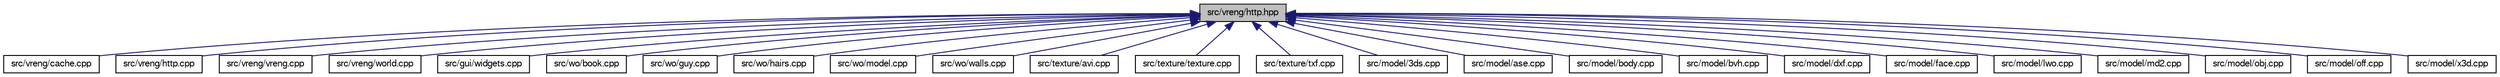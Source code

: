 digraph "src/vreng/http.hpp"
{
 // LATEX_PDF_SIZE
  bgcolor="transparent";
  edge [fontname="FreeSans",fontsize="10",labelfontname="FreeSans",labelfontsize="10"];
  node [fontname="FreeSans",fontsize="10",shape=record];
  Node1 [label="src/vreng/http.hpp",height=0.2,width=0.4,color="black", fillcolor="grey75", style="filled", fontcolor="black",tooltip=" "];
  Node1 -> Node2 [dir="back",color="midnightblue",fontsize="10",style="solid",fontname="FreeSans"];
  Node2 [label="src/vreng/cache.cpp",height=0.2,width=0.4,color="black",URL="$a00002.html",tooltip=" "];
  Node1 -> Node3 [dir="back",color="midnightblue",fontsize="10",style="solid",fontname="FreeSans"];
  Node3 [label="src/vreng/http.cpp",height=0.2,width=0.4,color="black",URL="$a00035.html",tooltip=" "];
  Node1 -> Node4 [dir="back",color="midnightblue",fontsize="10",style="solid",fontname="FreeSans"];
  Node4 [label="src/vreng/vreng.cpp",height=0.2,width=0.4,color="black",URL="$a00140.html",tooltip=" "];
  Node1 -> Node5 [dir="back",color="midnightblue",fontsize="10",style="solid",fontname="FreeSans"];
  Node5 [label="src/vreng/world.cpp",height=0.2,width=0.4,color="black",URL="$a00146.html",tooltip=" "];
  Node1 -> Node6 [dir="back",color="midnightblue",fontsize="10",style="solid",fontname="FreeSans"];
  Node6 [label="src/gui/widgets.cpp",height=0.2,width=0.4,color="black",URL="$a00260.html",tooltip=" "];
  Node1 -> Node7 [dir="back",color="midnightblue",fontsize="10",style="solid",fontname="FreeSans"];
  Node7 [label="src/wo/book.cpp",height=0.2,width=0.4,color="black",URL="$a00320.html",tooltip=" "];
  Node1 -> Node8 [dir="back",color="midnightblue",fontsize="10",style="solid",fontname="FreeSans"];
  Node8 [label="src/wo/guy.cpp",height=0.2,width=0.4,color="black",URL="$a00509.html",tooltip=" "];
  Node1 -> Node9 [dir="back",color="midnightblue",fontsize="10",style="solid",fontname="FreeSans"];
  Node9 [label="src/wo/hairs.cpp",height=0.2,width=0.4,color="black",URL="$a00515.html",tooltip=" "];
  Node1 -> Node10 [dir="back",color="midnightblue",fontsize="10",style="solid",fontname="FreeSans"];
  Node10 [label="src/wo/model.cpp",height=0.2,width=0.4,color="black",URL="$a00587.html",tooltip=" "];
  Node1 -> Node11 [dir="back",color="midnightblue",fontsize="10",style="solid",fontname="FreeSans"];
  Node11 [label="src/wo/walls.cpp",height=0.2,width=0.4,color="black",URL="$a00821.html",tooltip=" "];
  Node1 -> Node12 [dir="back",color="midnightblue",fontsize="10",style="solid",fontname="FreeSans"];
  Node12 [label="src/texture/avi.cpp",height=0.2,width=0.4,color="black",URL="$a01019.html",tooltip=" "];
  Node1 -> Node13 [dir="back",color="midnightblue",fontsize="10",style="solid",fontname="FreeSans"];
  Node13 [label="src/texture/texture.cpp",height=0.2,width=0.4,color="black",URL="$a01067.html",tooltip=" "];
  Node1 -> Node14 [dir="back",color="midnightblue",fontsize="10",style="solid",fontname="FreeSans"];
  Node14 [label="src/texture/txf.cpp",height=0.2,width=0.4,color="black",URL="$a01079.html",tooltip=" "];
  Node1 -> Node15 [dir="back",color="midnightblue",fontsize="10",style="solid",fontname="FreeSans"];
  Node15 [label="src/model/3ds.cpp",height=0.2,width=0.4,color="black",URL="$a01091.html",tooltip=" "];
  Node1 -> Node16 [dir="back",color="midnightblue",fontsize="10",style="solid",fontname="FreeSans"];
  Node16 [label="src/model/ase.cpp",height=0.2,width=0.4,color="black",URL="$a01097.html",tooltip=" "];
  Node1 -> Node17 [dir="back",color="midnightblue",fontsize="10",style="solid",fontname="FreeSans"];
  Node17 [label="src/model/body.cpp",height=0.2,width=0.4,color="black",URL="$a01109.html",tooltip=" "];
  Node1 -> Node18 [dir="back",color="midnightblue",fontsize="10",style="solid",fontname="FreeSans"];
  Node18 [label="src/model/bvh.cpp",height=0.2,width=0.4,color="black",URL="$a01154.html",tooltip=" "];
  Node1 -> Node19 [dir="back",color="midnightblue",fontsize="10",style="solid",fontname="FreeSans"];
  Node19 [label="src/model/dxf.cpp",height=0.2,width=0.4,color="black",URL="$a01160.html",tooltip=" "];
  Node1 -> Node20 [dir="back",color="midnightblue",fontsize="10",style="solid",fontname="FreeSans"];
  Node20 [label="src/model/face.cpp",height=0.2,width=0.4,color="black",URL="$a01166.html",tooltip=" "];
  Node1 -> Node21 [dir="back",color="midnightblue",fontsize="10",style="solid",fontname="FreeSans"];
  Node21 [label="src/model/lwo.cpp",height=0.2,width=0.4,color="black",URL="$a01175.html",tooltip=" "];
  Node1 -> Node22 [dir="back",color="midnightblue",fontsize="10",style="solid",fontname="FreeSans"];
  Node22 [label="src/model/md2.cpp",height=0.2,width=0.4,color="black",URL="$a01187.html",tooltip=" "];
  Node1 -> Node23 [dir="back",color="midnightblue",fontsize="10",style="solid",fontname="FreeSans"];
  Node23 [label="src/model/obj.cpp",height=0.2,width=0.4,color="black",URL="$a01193.html",tooltip=" "];
  Node1 -> Node24 [dir="back",color="midnightblue",fontsize="10",style="solid",fontname="FreeSans"];
  Node24 [label="src/model/off.cpp",height=0.2,width=0.4,color="black",URL="$a01199.html",tooltip=" "];
  Node1 -> Node25 [dir="back",color="midnightblue",fontsize="10",style="solid",fontname="FreeSans"];
  Node25 [label="src/model/x3d.cpp",height=0.2,width=0.4,color="black",URL="$a01217.html",tooltip=" "];
}
